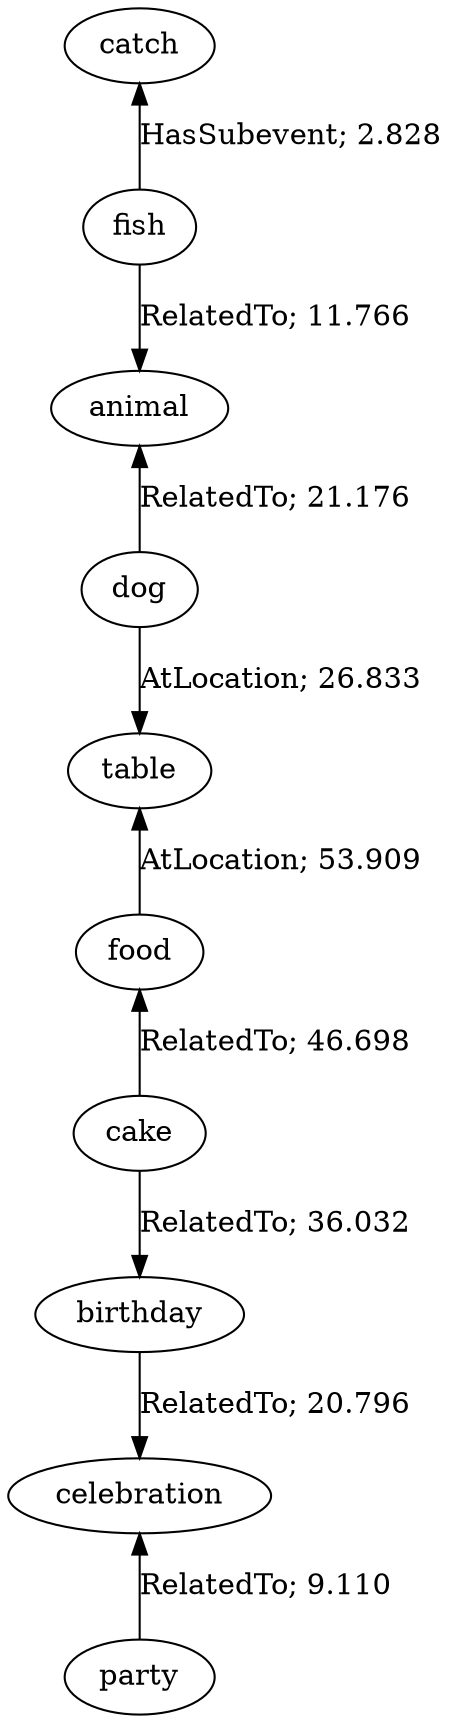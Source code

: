 // The path the concepts from "catch" to "party".Path Length: 9; Weight Sum: 229.15019543636382; Average Weight: 25.461132826262645
digraph "2_b---catch-party---PLen9_WSum229.150_WAvg25.461" {
	0 [label=catch]
	1 [label=fish]
	2 [label=animal]
	3 [label=dog]
	4 [label=table]
	5 [label=food]
	6 [label=cake]
	7 [label=birthday]
	8 [label=celebration]
	9 [label=party]
	0 -> 1 [label="HasSubevent; 2.828" dir=back weight=2.828]
	1 -> 2 [label="RelatedTo; 11.766" dir=forward weight=11.766]
	2 -> 3 [label="RelatedTo; 21.176" dir=back weight=21.176]
	3 -> 4 [label="AtLocation; 26.833" dir=forward weight=26.833]
	4 -> 5 [label="AtLocation; 53.909" dir=back weight=53.909]
	5 -> 6 [label="RelatedTo; 46.698" dir=back weight=46.698]
	6 -> 7 [label="RelatedTo; 36.032" dir=forward weight=36.032]
	7 -> 8 [label="RelatedTo; 20.796" dir=forward weight=20.796]
	8 -> 9 [label="RelatedTo; 9.110" dir=back weight=9.110]
}
